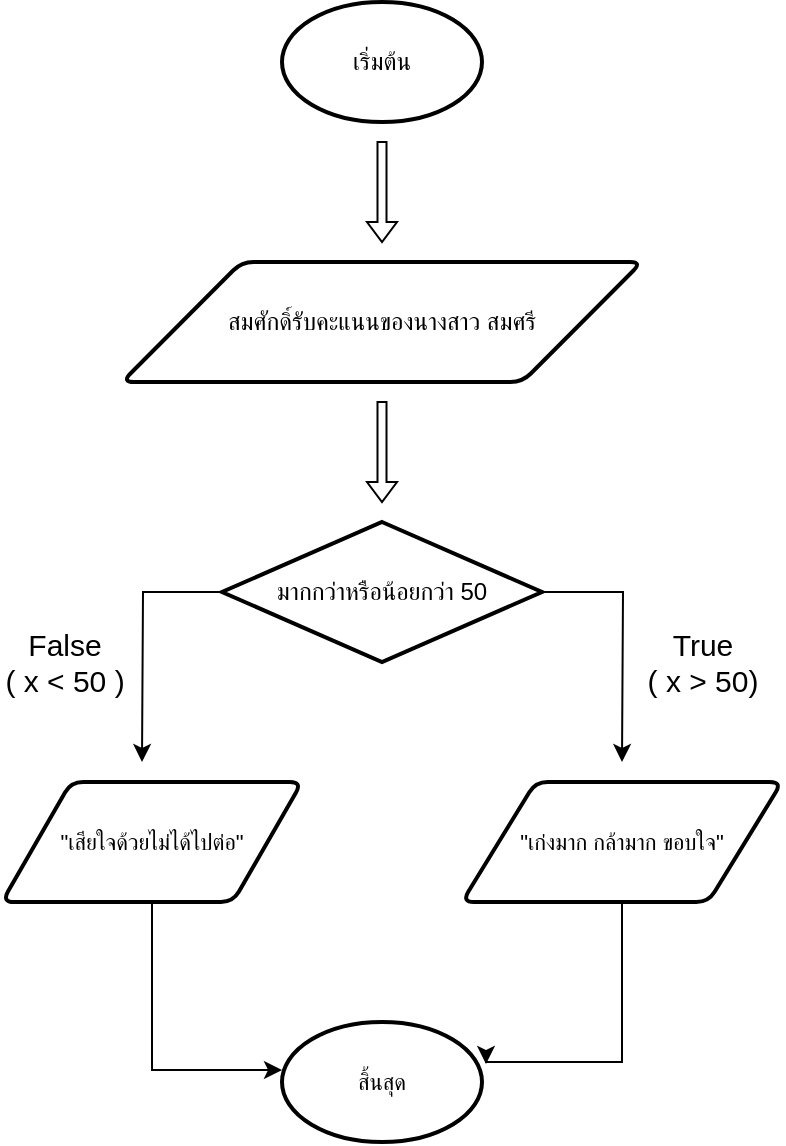 <mxfile version="14.8.2" type="github">
  <diagram id="kHFXiX71pW4YKV7DdDcE" name="Page-1">
    <mxGraphModel dx="460" dy="1961" grid="1" gridSize="10" guides="1" tooltips="1" connect="1" arrows="1" fold="1" page="1" pageScale="1" pageWidth="827" pageHeight="1169" math="0" shadow="0">
      <root>
        <mxCell id="0" />
        <mxCell id="1" parent="0" />
        <mxCell id="uPSEPlQezed_YOI_YNSj-3" value="เริ่มต้น" style="strokeWidth=2;html=1;shape=mxgraph.flowchart.start_1;whiteSpace=wrap;" vertex="1" parent="1">
          <mxGeometry x="190" y="-1130" width="100" height="60" as="geometry" />
        </mxCell>
        <mxCell id="uPSEPlQezed_YOI_YNSj-5" value="" style="shape=singleArrow;direction=south;whiteSpace=wrap;html=1;" vertex="1" parent="1">
          <mxGeometry x="232.5" y="-1060" width="15" height="50" as="geometry" />
        </mxCell>
        <mxCell id="uPSEPlQezed_YOI_YNSj-10" style="edgeStyle=orthogonalEdgeStyle;rounded=0;orthogonalLoop=1;jettySize=auto;html=1;" edge="1" parent="1" source="uPSEPlQezed_YOI_YNSj-6">
          <mxGeometry relative="1" as="geometry">
            <mxPoint x="120" y="-750" as="targetPoint" />
          </mxGeometry>
        </mxCell>
        <mxCell id="uPSEPlQezed_YOI_YNSj-13" value="False&lt;br&gt;( x &amp;lt; 50 )" style="edgeLabel;html=1;align=center;verticalAlign=middle;resizable=0;points=[];fontSize=15;" vertex="1" connectable="0" parent="uPSEPlQezed_YOI_YNSj-10">
          <mxGeometry x="0.136" y="2" relative="1" as="geometry">
            <mxPoint x="-42" y="4" as="offset" />
          </mxGeometry>
        </mxCell>
        <mxCell id="uPSEPlQezed_YOI_YNSj-11" style="edgeStyle=orthogonalEdgeStyle;rounded=0;orthogonalLoop=1;jettySize=auto;html=1;exitX=1;exitY=0.5;exitDx=0;exitDy=0;exitPerimeter=0;" edge="1" parent="1" source="uPSEPlQezed_YOI_YNSj-6">
          <mxGeometry relative="1" as="geometry">
            <mxPoint x="360" y="-750" as="targetPoint" />
          </mxGeometry>
        </mxCell>
        <mxCell id="uPSEPlQezed_YOI_YNSj-12" value="True&lt;br&gt;( x &amp;gt; 50)" style="edgeLabel;html=1;align=center;verticalAlign=middle;resizable=0;points=[];fontSize=15;" vertex="1" connectable="0" parent="uPSEPlQezed_YOI_YNSj-11">
          <mxGeometry x="0.536" y="-2" relative="1" as="geometry">
            <mxPoint x="42" y="-21" as="offset" />
          </mxGeometry>
        </mxCell>
        <mxCell id="uPSEPlQezed_YOI_YNSj-6" value="มากกว่าหรือน้อยกว่า 50" style="strokeWidth=2;html=1;shape=mxgraph.flowchart.decision;whiteSpace=wrap;" vertex="1" parent="1">
          <mxGeometry x="160" y="-870" width="160" height="70" as="geometry" />
        </mxCell>
        <mxCell id="uPSEPlQezed_YOI_YNSj-7" value="สมศักดิ์รับคะแนนของนางสาว สมศรี" style="shape=parallelogram;html=1;strokeWidth=2;perimeter=parallelogramPerimeter;whiteSpace=wrap;rounded=1;arcSize=12;size=0.23;" vertex="1" parent="1">
          <mxGeometry x="110" y="-1000" width="260" height="60" as="geometry" />
        </mxCell>
        <mxCell id="uPSEPlQezed_YOI_YNSj-9" value="" style="shape=singleArrow;direction=south;whiteSpace=wrap;html=1;" vertex="1" parent="1">
          <mxGeometry x="232.5" y="-930" width="15" height="50" as="geometry" />
        </mxCell>
        <mxCell id="uPSEPlQezed_YOI_YNSj-21" style="edgeStyle=orthogonalEdgeStyle;rounded=0;orthogonalLoop=1;jettySize=auto;html=1;entryX=0;entryY=0.4;entryDx=0;entryDy=0;entryPerimeter=0;fontSize=11;exitX=0.5;exitY=1;exitDx=0;exitDy=0;" edge="1" parent="1" source="uPSEPlQezed_YOI_YNSj-15" target="uPSEPlQezed_YOI_YNSj-20">
          <mxGeometry relative="1" as="geometry" />
        </mxCell>
        <mxCell id="uPSEPlQezed_YOI_YNSj-15" value="&quot;เสียใจด้วยไม่ได้ไปต่อ&quot;" style="shape=parallelogram;html=1;strokeWidth=2;perimeter=parallelogramPerimeter;whiteSpace=wrap;rounded=1;arcSize=12;size=0.23;fontSize=11;" vertex="1" parent="1">
          <mxGeometry x="50" y="-740" width="150" height="60" as="geometry" />
        </mxCell>
        <mxCell id="uPSEPlQezed_YOI_YNSj-19" style="edgeStyle=orthogonalEdgeStyle;rounded=0;orthogonalLoop=1;jettySize=auto;html=1;fontSize=11;entryX=1.02;entryY=0.35;entryDx=0;entryDy=0;entryPerimeter=0;" edge="1" parent="1" source="uPSEPlQezed_YOI_YNSj-17" target="uPSEPlQezed_YOI_YNSj-20">
          <mxGeometry relative="1" as="geometry">
            <mxPoint x="300" y="-600" as="targetPoint" />
            <Array as="points">
              <mxPoint x="360" y="-600" />
            </Array>
          </mxGeometry>
        </mxCell>
        <mxCell id="uPSEPlQezed_YOI_YNSj-17" value="&quot;เก่งมาก กล้ามาก ขอบใจ&quot;" style="shape=parallelogram;html=1;strokeWidth=2;perimeter=parallelogramPerimeter;whiteSpace=wrap;rounded=1;arcSize=12;size=0.23;fontSize=11;" vertex="1" parent="1">
          <mxGeometry x="280" y="-740" width="160" height="60" as="geometry" />
        </mxCell>
        <mxCell id="uPSEPlQezed_YOI_YNSj-20" value="สิ้นสุด" style="strokeWidth=2;html=1;shape=mxgraph.flowchart.start_1;whiteSpace=wrap;fontSize=11;" vertex="1" parent="1">
          <mxGeometry x="190" y="-620" width="100" height="60" as="geometry" />
        </mxCell>
      </root>
    </mxGraphModel>
  </diagram>
</mxfile>
